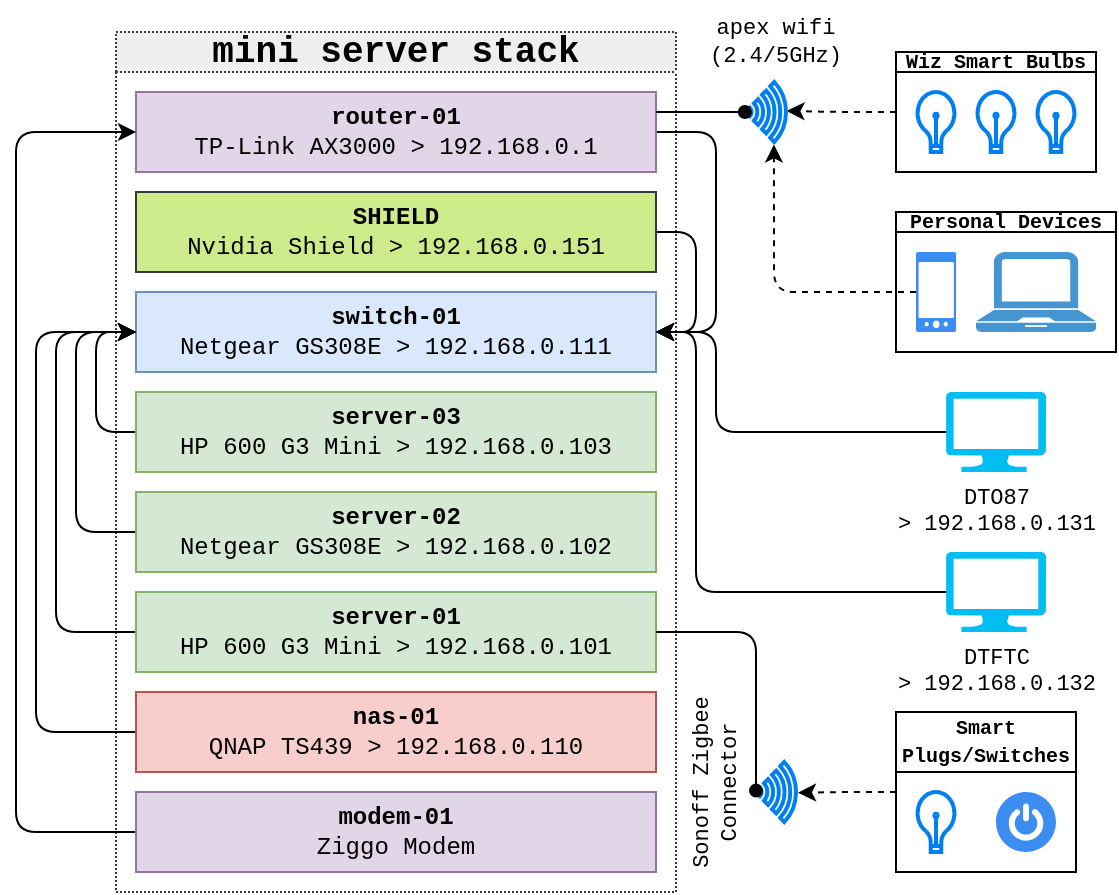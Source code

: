 <mxfile version="22.1.11" type="github">
  <diagram name="Page-1" id="ynxmdBR0fKhgFRv7cBId">
    <mxGraphModel dx="2042" dy="1820" grid="1" gridSize="10" guides="1" tooltips="1" connect="1" arrows="1" fold="1" page="1" pageScale="1" pageWidth="850" pageHeight="1100" math="0" shadow="0">
      <root>
        <mxCell id="0" />
        <mxCell id="1" parent="0" />
        <mxCell id="fZ4H5pgp1tq1CbFL9vs3-2" value="&lt;h2&gt;&lt;font&gt;mini server stack&lt;/font&gt;&lt;/h2&gt;" style="swimlane;whiteSpace=wrap;html=1;startSize=20;fontFamily=Courier New;dashed=1;dashPattern=1 1;fillColor=#eeeeee;strokeColor=#36393d;" parent="1" vertex="1">
          <mxGeometry x="50" y="-60" width="280" height="430" as="geometry">
            <mxRectangle x="40" y="40" width="140" height="30" as="alternateBounds" />
          </mxGeometry>
        </mxCell>
        <mxCell id="fZ4H5pgp1tq1CbFL9vs3-3" value="&lt;font&gt;&lt;b&gt;switch-01&lt;br&gt;&lt;/b&gt;Netgear GS308E &amp;gt; 192.168.0.111&lt;br&gt;&lt;/font&gt;" style="rounded=0;whiteSpace=wrap;html=1;align=center;fillColor=#dae8fc;strokeColor=#6c8ebf;fontFamily=Courier New;" parent="fZ4H5pgp1tq1CbFL9vs3-2" vertex="1">
          <mxGeometry x="10" y="130" width="260" height="40" as="geometry" />
        </mxCell>
        <mxCell id="fZ4H5pgp1tq1CbFL9vs3-19" style="edgeStyle=orthogonalEdgeStyle;shape=connector;rounded=1;orthogonalLoop=1;jettySize=auto;html=1;exitX=0;exitY=0.5;exitDx=0;exitDy=0;entryX=0;entryY=0.5;entryDx=0;entryDy=0;labelBackgroundColor=default;strokeColor=default;align=center;verticalAlign=middle;fontFamily=Courier New;fontSize=11;fontColor=default;endArrow=classic;" parent="fZ4H5pgp1tq1CbFL9vs3-2" source="fZ4H5pgp1tq1CbFL9vs3-4" target="fZ4H5pgp1tq1CbFL9vs3-3" edge="1">
          <mxGeometry relative="1" as="geometry" />
        </mxCell>
        <mxCell id="fZ4H5pgp1tq1CbFL9vs3-4" value="&lt;font&gt;&lt;b&gt;server-03&lt;br&gt;&lt;/b&gt;HP 600 G3 Mini &amp;gt; 192.168.0.103&lt;br&gt;&lt;/font&gt;" style="rounded=0;whiteSpace=wrap;html=1;align=center;fillColor=#d5e8d4;strokeColor=#82b366;fontFamily=Courier New;" parent="fZ4H5pgp1tq1CbFL9vs3-2" vertex="1">
          <mxGeometry x="10" y="180" width="260" height="40" as="geometry" />
        </mxCell>
        <mxCell id="fZ4H5pgp1tq1CbFL9vs3-18" style="edgeStyle=orthogonalEdgeStyle;shape=connector;rounded=1;orthogonalLoop=1;jettySize=auto;html=1;exitX=0;exitY=0.5;exitDx=0;exitDy=0;entryX=0;entryY=0.5;entryDx=0;entryDy=0;labelBackgroundColor=default;strokeColor=default;align=center;verticalAlign=middle;fontFamily=Courier New;fontSize=11;fontColor=default;endArrow=classic;" parent="fZ4H5pgp1tq1CbFL9vs3-2" source="fZ4H5pgp1tq1CbFL9vs3-5" target="fZ4H5pgp1tq1CbFL9vs3-3" edge="1">
          <mxGeometry relative="1" as="geometry">
            <Array as="points">
              <mxPoint x="-20" y="250" />
              <mxPoint x="-20" y="150" />
            </Array>
          </mxGeometry>
        </mxCell>
        <mxCell id="fZ4H5pgp1tq1CbFL9vs3-5" value="&lt;font&gt;&lt;b&gt;server-02&lt;br&gt;&lt;/b&gt;Netgear GS308E &amp;gt; 192.168.0.102&lt;br&gt;&lt;/font&gt;" style="rounded=0;whiteSpace=wrap;html=1;align=center;fillColor=#d5e8d4;strokeColor=#82b366;fontFamily=Courier New;" parent="fZ4H5pgp1tq1CbFL9vs3-2" vertex="1">
          <mxGeometry x="10" y="230" width="260" height="40" as="geometry" />
        </mxCell>
        <mxCell id="fZ4H5pgp1tq1CbFL9vs3-20" style="edgeStyle=orthogonalEdgeStyle;shape=connector;rounded=1;orthogonalLoop=1;jettySize=auto;html=1;exitX=0;exitY=0.5;exitDx=0;exitDy=0;entryX=0;entryY=0.5;entryDx=0;entryDy=0;labelBackgroundColor=default;strokeColor=default;align=center;verticalAlign=middle;fontFamily=Courier New;fontSize=11;fontColor=default;endArrow=classic;" parent="fZ4H5pgp1tq1CbFL9vs3-2" source="fZ4H5pgp1tq1CbFL9vs3-6" target="fZ4H5pgp1tq1CbFL9vs3-3" edge="1">
          <mxGeometry relative="1" as="geometry">
            <Array as="points">
              <mxPoint x="-30" y="300" />
              <mxPoint x="-30" y="150" />
            </Array>
          </mxGeometry>
        </mxCell>
        <mxCell id="fZ4H5pgp1tq1CbFL9vs3-6" value="&lt;font&gt;&lt;b&gt;server-01&lt;br&gt;&lt;/b&gt;HP 600 G3 Mini&amp;nbsp;&amp;gt; 192.168.0.101&lt;/font&gt;" style="rounded=0;whiteSpace=wrap;html=1;align=center;fillColor=#d5e8d4;strokeColor=#82b366;fontFamily=Courier New;" parent="fZ4H5pgp1tq1CbFL9vs3-2" vertex="1">
          <mxGeometry x="10" y="280" width="260" height="40" as="geometry" />
        </mxCell>
        <mxCell id="fZ4H5pgp1tq1CbFL9vs3-22" style="edgeStyle=orthogonalEdgeStyle;shape=connector;rounded=1;orthogonalLoop=1;jettySize=auto;html=1;exitX=1;exitY=0.5;exitDx=0;exitDy=0;entryX=1;entryY=0.5;entryDx=0;entryDy=0;labelBackgroundColor=default;strokeColor=default;align=center;verticalAlign=middle;fontFamily=Courier New;fontSize=11;fontColor=default;endArrow=classic;" parent="fZ4H5pgp1tq1CbFL9vs3-2" source="fZ4H5pgp1tq1CbFL9vs3-7" target="fZ4H5pgp1tq1CbFL9vs3-3" edge="1">
          <mxGeometry relative="1" as="geometry">
            <Array as="points">
              <mxPoint x="300" y="50" />
              <mxPoint x="300" y="150" />
            </Array>
          </mxGeometry>
        </mxCell>
        <mxCell id="fZ4H5pgp1tq1CbFL9vs3-7" value="&lt;font&gt;&lt;b&gt;router-01&lt;br&gt;&lt;/b&gt;TP-Link AX3000 &amp;gt; 192.168.0.1&lt;br&gt;&lt;/font&gt;" style="rounded=0;whiteSpace=wrap;html=1;align=center;fillColor=#e1d5e7;strokeColor=#9673a6;fontFamily=Courier New;" parent="fZ4H5pgp1tq1CbFL9vs3-2" vertex="1">
          <mxGeometry x="10" y="30" width="260" height="40" as="geometry" />
        </mxCell>
        <mxCell id="fZ4H5pgp1tq1CbFL9vs3-21" style="edgeStyle=orthogonalEdgeStyle;shape=connector;rounded=1;orthogonalLoop=1;jettySize=auto;html=1;exitX=1;exitY=0.5;exitDx=0;exitDy=0;entryX=1;entryY=0.5;entryDx=0;entryDy=0;labelBackgroundColor=default;strokeColor=default;align=center;verticalAlign=middle;fontFamily=Courier New;fontSize=11;fontColor=default;endArrow=classic;" parent="fZ4H5pgp1tq1CbFL9vs3-2" source="fZ4H5pgp1tq1CbFL9vs3-8" target="fZ4H5pgp1tq1CbFL9vs3-3" edge="1">
          <mxGeometry relative="1" as="geometry" />
        </mxCell>
        <mxCell id="fZ4H5pgp1tq1CbFL9vs3-8" value="&lt;font&gt;&lt;b&gt;SHIELD&lt;br&gt;&lt;/b&gt;Nvidia Shield &amp;gt; 192.168.0.151&lt;/font&gt;" style="rounded=0;whiteSpace=wrap;html=1;align=center;fillColor=#cdeb8b;strokeColor=#36393d;fontFamily=Courier New;" parent="fZ4H5pgp1tq1CbFL9vs3-2" vertex="1">
          <mxGeometry x="10" y="80" width="260" height="40" as="geometry" />
        </mxCell>
        <mxCell id="fZ4H5pgp1tq1CbFL9vs3-61" style="edgeStyle=orthogonalEdgeStyle;shape=connector;rounded=1;orthogonalLoop=1;jettySize=auto;html=1;exitX=0;exitY=0.5;exitDx=0;exitDy=0;entryX=0;entryY=0.5;entryDx=0;entryDy=0;labelBackgroundColor=default;strokeColor=default;align=center;verticalAlign=middle;fontFamily=Helvetica;fontSize=11;fontColor=default;endArrow=classic;" parent="fZ4H5pgp1tq1CbFL9vs3-2" source="fZ4H5pgp1tq1CbFL9vs3-60" target="fZ4H5pgp1tq1CbFL9vs3-3" edge="1">
          <mxGeometry relative="1" as="geometry">
            <Array as="points">
              <mxPoint x="-40" y="350" />
              <mxPoint x="-40" y="150" />
            </Array>
          </mxGeometry>
        </mxCell>
        <mxCell id="fZ4H5pgp1tq1CbFL9vs3-60" value="&lt;font&gt;&lt;b&gt;nas-01&lt;br&gt;&lt;/b&gt;QNAP TS439 &amp;gt; 192.168.0.110&lt;/font&gt;" style="rounded=0;whiteSpace=wrap;html=1;align=center;fillColor=#f8cecc;strokeColor=#b85450;fontFamily=Courier New;" parent="fZ4H5pgp1tq1CbFL9vs3-2" vertex="1">
          <mxGeometry x="10" y="330" width="260" height="40" as="geometry" />
        </mxCell>
        <mxCell id="fZ4H5pgp1tq1CbFL9vs3-63" style="edgeStyle=orthogonalEdgeStyle;shape=connector;rounded=1;orthogonalLoop=1;jettySize=auto;html=1;exitX=0;exitY=0.5;exitDx=0;exitDy=0;entryX=0;entryY=0.5;entryDx=0;entryDy=0;labelBackgroundColor=default;strokeColor=default;align=center;verticalAlign=middle;fontFamily=Helvetica;fontSize=11;fontColor=default;endArrow=classic;" parent="fZ4H5pgp1tq1CbFL9vs3-2" source="fZ4H5pgp1tq1CbFL9vs3-62" target="fZ4H5pgp1tq1CbFL9vs3-7" edge="1">
          <mxGeometry relative="1" as="geometry">
            <Array as="points">
              <mxPoint x="-50" y="400" />
              <mxPoint x="-50" y="50" />
            </Array>
          </mxGeometry>
        </mxCell>
        <mxCell id="fZ4H5pgp1tq1CbFL9vs3-62" value="&lt;font&gt;&lt;b&gt;modem-01&lt;br&gt;&lt;/b&gt;Ziggo Modem&lt;/font&gt;" style="rounded=0;whiteSpace=wrap;html=1;align=center;fillColor=#e1d5e7;strokeColor=#9673a6;fontFamily=Courier New;" parent="fZ4H5pgp1tq1CbFL9vs3-2" vertex="1">
          <mxGeometry x="10" y="380" width="260" height="40" as="geometry" />
        </mxCell>
        <mxCell id="fZ4H5pgp1tq1CbFL9vs3-42" style="edgeStyle=orthogonalEdgeStyle;shape=connector;rounded=1;orthogonalLoop=1;jettySize=auto;html=1;labelBackgroundColor=default;strokeColor=default;align=center;verticalAlign=middle;fontFamily=Courier New;fontSize=11;fontColor=default;endArrow=classic;dashed=1;entryX=1.041;entryY=0.302;entryDx=0;entryDy=0;entryPerimeter=0;" parent="1" source="fZ4H5pgp1tq1CbFL9vs3-41" target="fZ4H5pgp1tq1CbFL9vs3-64" edge="1">
          <mxGeometry relative="1" as="geometry">
            <mxPoint x="384.95" y="8.5" as="targetPoint" />
          </mxGeometry>
        </mxCell>
        <mxCell id="fZ4H5pgp1tq1CbFL9vs3-46" style="edgeStyle=orthogonalEdgeStyle;shape=connector;rounded=1;orthogonalLoop=1;jettySize=auto;html=1;labelBackgroundColor=default;strokeColor=default;align=center;verticalAlign=middle;fontFamily=Courier New;fontSize=11;fontColor=default;endArrow=classic;dashed=1;entryX=0.483;entryY=-0.014;entryDx=0;entryDy=0;entryPerimeter=0;" parent="1" source="fZ4H5pgp1tq1CbFL9vs3-43" target="fZ4H5pgp1tq1CbFL9vs3-64" edge="1">
          <mxGeometry relative="1" as="geometry">
            <mxPoint x="407.121" y="-18.993" as="targetPoint" />
          </mxGeometry>
        </mxCell>
        <mxCell id="fZ4H5pgp1tq1CbFL9vs3-43" value="&lt;font style=&quot;font-size: 10px;&quot;&gt;Wiz Smart Bulbs&lt;/font&gt;" style="swimlane;whiteSpace=wrap;html=1;fontFamily=Courier New;fontSize=11;fontColor=default;startSize=10;" parent="1" vertex="1">
          <mxGeometry x="440" y="-50" width="100" height="60" as="geometry" />
        </mxCell>
        <mxCell id="fZ4H5pgp1tq1CbFL9vs3-39" value="" style="html=1;verticalLabelPosition=bottom;align=center;labelBackgroundColor=#ffffff;verticalAlign=top;strokeWidth=2;strokeColor=#0080F0;shadow=0;dashed=0;shape=mxgraph.ios7.icons.lightbulb;fontFamily=Courier New;fontSize=11;fontColor=default;" parent="fZ4H5pgp1tq1CbFL9vs3-43" vertex="1">
          <mxGeometry x="10" y="20" width="20" height="30" as="geometry" />
        </mxCell>
        <mxCell id="fZ4H5pgp1tq1CbFL9vs3-44" value="" style="html=1;verticalLabelPosition=bottom;align=center;labelBackgroundColor=#ffffff;verticalAlign=top;strokeWidth=2;strokeColor=#0080F0;shadow=0;dashed=0;shape=mxgraph.ios7.icons.lightbulb;fontFamily=Courier New;fontSize=11;fontColor=default;" parent="fZ4H5pgp1tq1CbFL9vs3-43" vertex="1">
          <mxGeometry x="40" y="20" width="20" height="30" as="geometry" />
        </mxCell>
        <mxCell id="fZ4H5pgp1tq1CbFL9vs3-45" value="" style="html=1;verticalLabelPosition=bottom;align=center;labelBackgroundColor=#ffffff;verticalAlign=top;strokeWidth=2;strokeColor=#0080F0;shadow=0;dashed=0;shape=mxgraph.ios7.icons.lightbulb;fontFamily=Courier New;fontSize=11;fontColor=default;" parent="fZ4H5pgp1tq1CbFL9vs3-43" vertex="1">
          <mxGeometry x="70" y="20" width="20" height="30" as="geometry" />
        </mxCell>
        <mxCell id="fZ4H5pgp1tq1CbFL9vs3-47" value="&lt;font style=&quot;font-size: 10px;&quot;&gt;Personal Devices&lt;/font&gt;" style="swimlane;whiteSpace=wrap;html=1;fontFamily=Courier New;fontSize=11;fontColor=default;startSize=10;" parent="1" vertex="1">
          <mxGeometry x="440" y="30" width="110" height="70" as="geometry" />
        </mxCell>
        <mxCell id="fZ4H5pgp1tq1CbFL9vs3-41" value="" style="sketch=0;html=1;aspect=fixed;strokeColor=none;shadow=0;fillColor=#3B8DF1;verticalAlign=top;labelPosition=center;verticalLabelPosition=bottom;shape=mxgraph.gcp2.phone_android;fontFamily=Courier New;fontSize=11;fontColor=default;" parent="fZ4H5pgp1tq1CbFL9vs3-47" vertex="1">
          <mxGeometry x="10" y="20" width="20" height="40" as="geometry" />
        </mxCell>
        <mxCell id="fZ4H5pgp1tq1CbFL9vs3-52" value="" style="pointerEvents=1;shadow=0;dashed=0;html=1;strokeColor=none;fillColor=#4495D1;labelPosition=center;verticalLabelPosition=bottom;verticalAlign=top;align=center;outlineConnect=0;shape=mxgraph.veeam.laptop;fontFamily=Courier New;fontSize=11;fontColor=default;" parent="fZ4H5pgp1tq1CbFL9vs3-47" vertex="1">
          <mxGeometry x="40" y="20" width="60" height="40" as="geometry" />
        </mxCell>
        <mxCell id="fZ4H5pgp1tq1CbFL9vs3-58" style="edgeStyle=orthogonalEdgeStyle;shape=connector;rounded=1;orthogonalLoop=1;jettySize=auto;html=1;exitX=0;exitY=0.5;exitDx=0;exitDy=0;exitPerimeter=0;entryX=1;entryY=0.5;entryDx=0;entryDy=0;labelBackgroundColor=default;strokeColor=default;align=center;verticalAlign=middle;fontFamily=Helvetica;fontSize=11;fontColor=default;endArrow=classic;" parent="1" source="fZ4H5pgp1tq1CbFL9vs3-54" target="fZ4H5pgp1tq1CbFL9vs3-3" edge="1">
          <mxGeometry relative="1" as="geometry">
            <Array as="points">
              <mxPoint x="470" y="220" />
              <mxPoint x="340" y="220" />
              <mxPoint x="340" y="90" />
            </Array>
          </mxGeometry>
        </mxCell>
        <mxCell id="fZ4H5pgp1tq1CbFL9vs3-54" value="DTFTC&lt;br&gt;&amp;gt; 192.168.0.132" style="verticalLabelPosition=bottom;html=1;verticalAlign=top;align=center;strokeColor=none;fillColor=#00BEF2;shape=mxgraph.azure.computer;pointerEvents=1;fontFamily=Courier New;fontSize=11;fontColor=default;" parent="1" vertex="1">
          <mxGeometry x="465" y="200" width="50" height="40" as="geometry" />
        </mxCell>
        <mxCell id="fZ4H5pgp1tq1CbFL9vs3-59" style="edgeStyle=orthogonalEdgeStyle;shape=connector;rounded=1;orthogonalLoop=1;jettySize=auto;html=1;exitX=0;exitY=0.5;exitDx=0;exitDy=0;exitPerimeter=0;entryX=1;entryY=0.5;entryDx=0;entryDy=0;labelBackgroundColor=default;strokeColor=default;align=center;verticalAlign=middle;fontFamily=Helvetica;fontSize=11;fontColor=default;endArrow=classic;" parent="1" source="fZ4H5pgp1tq1CbFL9vs3-55" target="fZ4H5pgp1tq1CbFL9vs3-3" edge="1">
          <mxGeometry relative="1" as="geometry">
            <Array as="points">
              <mxPoint x="470" y="140" />
              <mxPoint x="350" y="140" />
              <mxPoint x="350" y="90" />
            </Array>
          </mxGeometry>
        </mxCell>
        <mxCell id="fZ4H5pgp1tq1CbFL9vs3-55" value="DTO87&lt;br&gt;&amp;gt; 192.168.0.131" style="verticalLabelPosition=bottom;html=1;verticalAlign=top;align=center;strokeColor=none;fillColor=#00BEF2;shape=mxgraph.azure.computer;pointerEvents=1;fontFamily=Courier New;fontSize=11;fontColor=default;" parent="1" vertex="1">
          <mxGeometry x="465" y="120" width="50" height="40" as="geometry" />
        </mxCell>
        <mxCell id="fZ4H5pgp1tq1CbFL9vs3-67" value="" style="group" parent="1" vertex="1" connectable="0">
          <mxGeometry x="335" y="240" width="90" height="70" as="geometry" />
        </mxCell>
        <mxCell id="fZ4H5pgp1tq1CbFL9vs3-65" value="" style="html=1;verticalLabelPosition=bottom;align=center;labelBackgroundColor=#ffffff;verticalAlign=top;strokeWidth=2;strokeColor=#0080F0;shadow=0;dashed=0;shape=mxgraph.ios7.icons.wifi;pointerEvents=1;fontFamily=Helvetica;fontSize=11;fontColor=default;rotation=90;" parent="fZ4H5pgp1tq1CbFL9vs3-67" vertex="1">
          <mxGeometry x="30" y="70" width="30" height="20" as="geometry" />
        </mxCell>
        <mxCell id="fZ4H5pgp1tq1CbFL9vs3-66" value="Sonoff Zigbee Connector" style="text;html=1;strokeColor=none;fillColor=none;align=center;verticalAlign=middle;whiteSpace=wrap;rounded=0;fontSize=11;fontFamily=Courier New;fontColor=default;rotation=-90;" parent="fZ4H5pgp1tq1CbFL9vs3-67" vertex="1">
          <mxGeometry x="-30" y="60" width="90" height="30" as="geometry" />
        </mxCell>
        <mxCell id="fZ4H5pgp1tq1CbFL9vs3-69" value="&lt;font style=&quot;font-size: 10px;&quot;&gt;Smart Plugs/Switches&lt;/font&gt;" style="swimlane;whiteSpace=wrap;html=1;fontFamily=Courier New;fontSize=11;fontColor=default;startSize=30;" parent="1" vertex="1">
          <mxGeometry x="440" y="280" width="90" height="80" as="geometry" />
        </mxCell>
        <mxCell id="fZ4H5pgp1tq1CbFL9vs3-72" value="" style="html=1;verticalLabelPosition=bottom;align=center;labelBackgroundColor=#ffffff;verticalAlign=top;strokeWidth=2;strokeColor=#0080F0;shadow=0;dashed=0;shape=mxgraph.ios7.icons.lightbulb;fontFamily=Courier New;fontSize=11;fontColor=default;" parent="fZ4H5pgp1tq1CbFL9vs3-69" vertex="1">
          <mxGeometry x="10" y="40" width="20" height="30" as="geometry" />
        </mxCell>
        <mxCell id="fZ4H5pgp1tq1CbFL9vs3-73" value="" style="sketch=0;html=1;aspect=fixed;strokeColor=none;shadow=0;fillColor=#3B8DF1;verticalAlign=top;labelPosition=center;verticalLabelPosition=bottom;shape=mxgraph.gcp2.a7_power;fontFamily=Helvetica;fontSize=11;fontColor=default;" parent="fZ4H5pgp1tq1CbFL9vs3-69" vertex="1">
          <mxGeometry x="50" y="40" width="30" height="30" as="geometry" />
        </mxCell>
        <mxCell id="fZ4H5pgp1tq1CbFL9vs3-74" style="edgeStyle=orthogonalEdgeStyle;shape=connector;rounded=1;orthogonalLoop=1;jettySize=auto;html=1;exitX=0;exitY=0.5;exitDx=0;exitDy=0;entryX=0.512;entryY=-0.051;entryDx=0;entryDy=0;entryPerimeter=0;labelBackgroundColor=default;strokeColor=default;align=center;verticalAlign=middle;fontFamily=Helvetica;fontSize=11;fontColor=default;endArrow=classic;dashed=1;" parent="1" source="fZ4H5pgp1tq1CbFL9vs3-69" target="fZ4H5pgp1tq1CbFL9vs3-65" edge="1">
          <mxGeometry relative="1" as="geometry" />
        </mxCell>
        <mxCell id="fZ4H5pgp1tq1CbFL9vs3-76" value="" style="group" parent="1" vertex="1" connectable="0">
          <mxGeometry x="350" y="-70" width="60" height="70" as="geometry" />
        </mxCell>
        <mxCell id="fZ4H5pgp1tq1CbFL9vs3-27" value="apex wifi (2.4/5GHz)" style="text;html=1;strokeColor=none;fillColor=none;align=center;verticalAlign=middle;whiteSpace=wrap;rounded=0;fontSize=11;fontFamily=Courier New;fontColor=default;" parent="fZ4H5pgp1tq1CbFL9vs3-76" vertex="1">
          <mxGeometry width="60" height="30" as="geometry" />
        </mxCell>
        <mxCell id="fZ4H5pgp1tq1CbFL9vs3-64" value="" style="html=1;verticalLabelPosition=bottom;align=center;labelBackgroundColor=#ffffff;verticalAlign=top;strokeWidth=2;strokeColor=#0080F0;shadow=0;dashed=0;shape=mxgraph.ios7.icons.wifi;pointerEvents=1;fontFamily=Helvetica;fontSize=11;fontColor=default;rotation=90;" parent="fZ4H5pgp1tq1CbFL9vs3-76" vertex="1">
          <mxGeometry x="10" y="40" width="30" height="20" as="geometry" />
        </mxCell>
        <mxCell id="fZ4H5pgp1tq1CbFL9vs3-77" style="edgeStyle=orthogonalEdgeStyle;shape=connector;rounded=1;orthogonalLoop=1;jettySize=auto;html=1;exitX=1;exitY=0.5;exitDx=0;exitDy=0;entryX=0.476;entryY=0.973;entryDx=0;entryDy=0;entryPerimeter=0;labelBackgroundColor=default;strokeColor=default;align=center;verticalAlign=middle;fontFamily=Helvetica;fontSize=11;fontColor=default;endArrow=oval;endFill=1;" parent="1" source="fZ4H5pgp1tq1CbFL9vs3-6" target="fZ4H5pgp1tq1CbFL9vs3-65" edge="1">
          <mxGeometry relative="1" as="geometry">
            <Array as="points">
              <mxPoint x="370" y="240" />
              <mxPoint x="370" y="320" />
            </Array>
          </mxGeometry>
        </mxCell>
        <mxCell id="fZ4H5pgp1tq1CbFL9vs3-79" style="edgeStyle=orthogonalEdgeStyle;shape=connector;rounded=1;orthogonalLoop=1;jettySize=auto;html=1;exitX=1;exitY=0.25;exitDx=0;exitDy=0;entryX=0.5;entryY=1.029;entryDx=0;entryDy=0;entryPerimeter=0;labelBackgroundColor=default;strokeColor=default;align=center;verticalAlign=middle;fontFamily=Helvetica;fontSize=11;fontColor=default;endArrow=oval;endFill=1;" parent="1" source="fZ4H5pgp1tq1CbFL9vs3-7" target="fZ4H5pgp1tq1CbFL9vs3-64" edge="1">
          <mxGeometry relative="1" as="geometry" />
        </mxCell>
      </root>
    </mxGraphModel>
  </diagram>
</mxfile>
